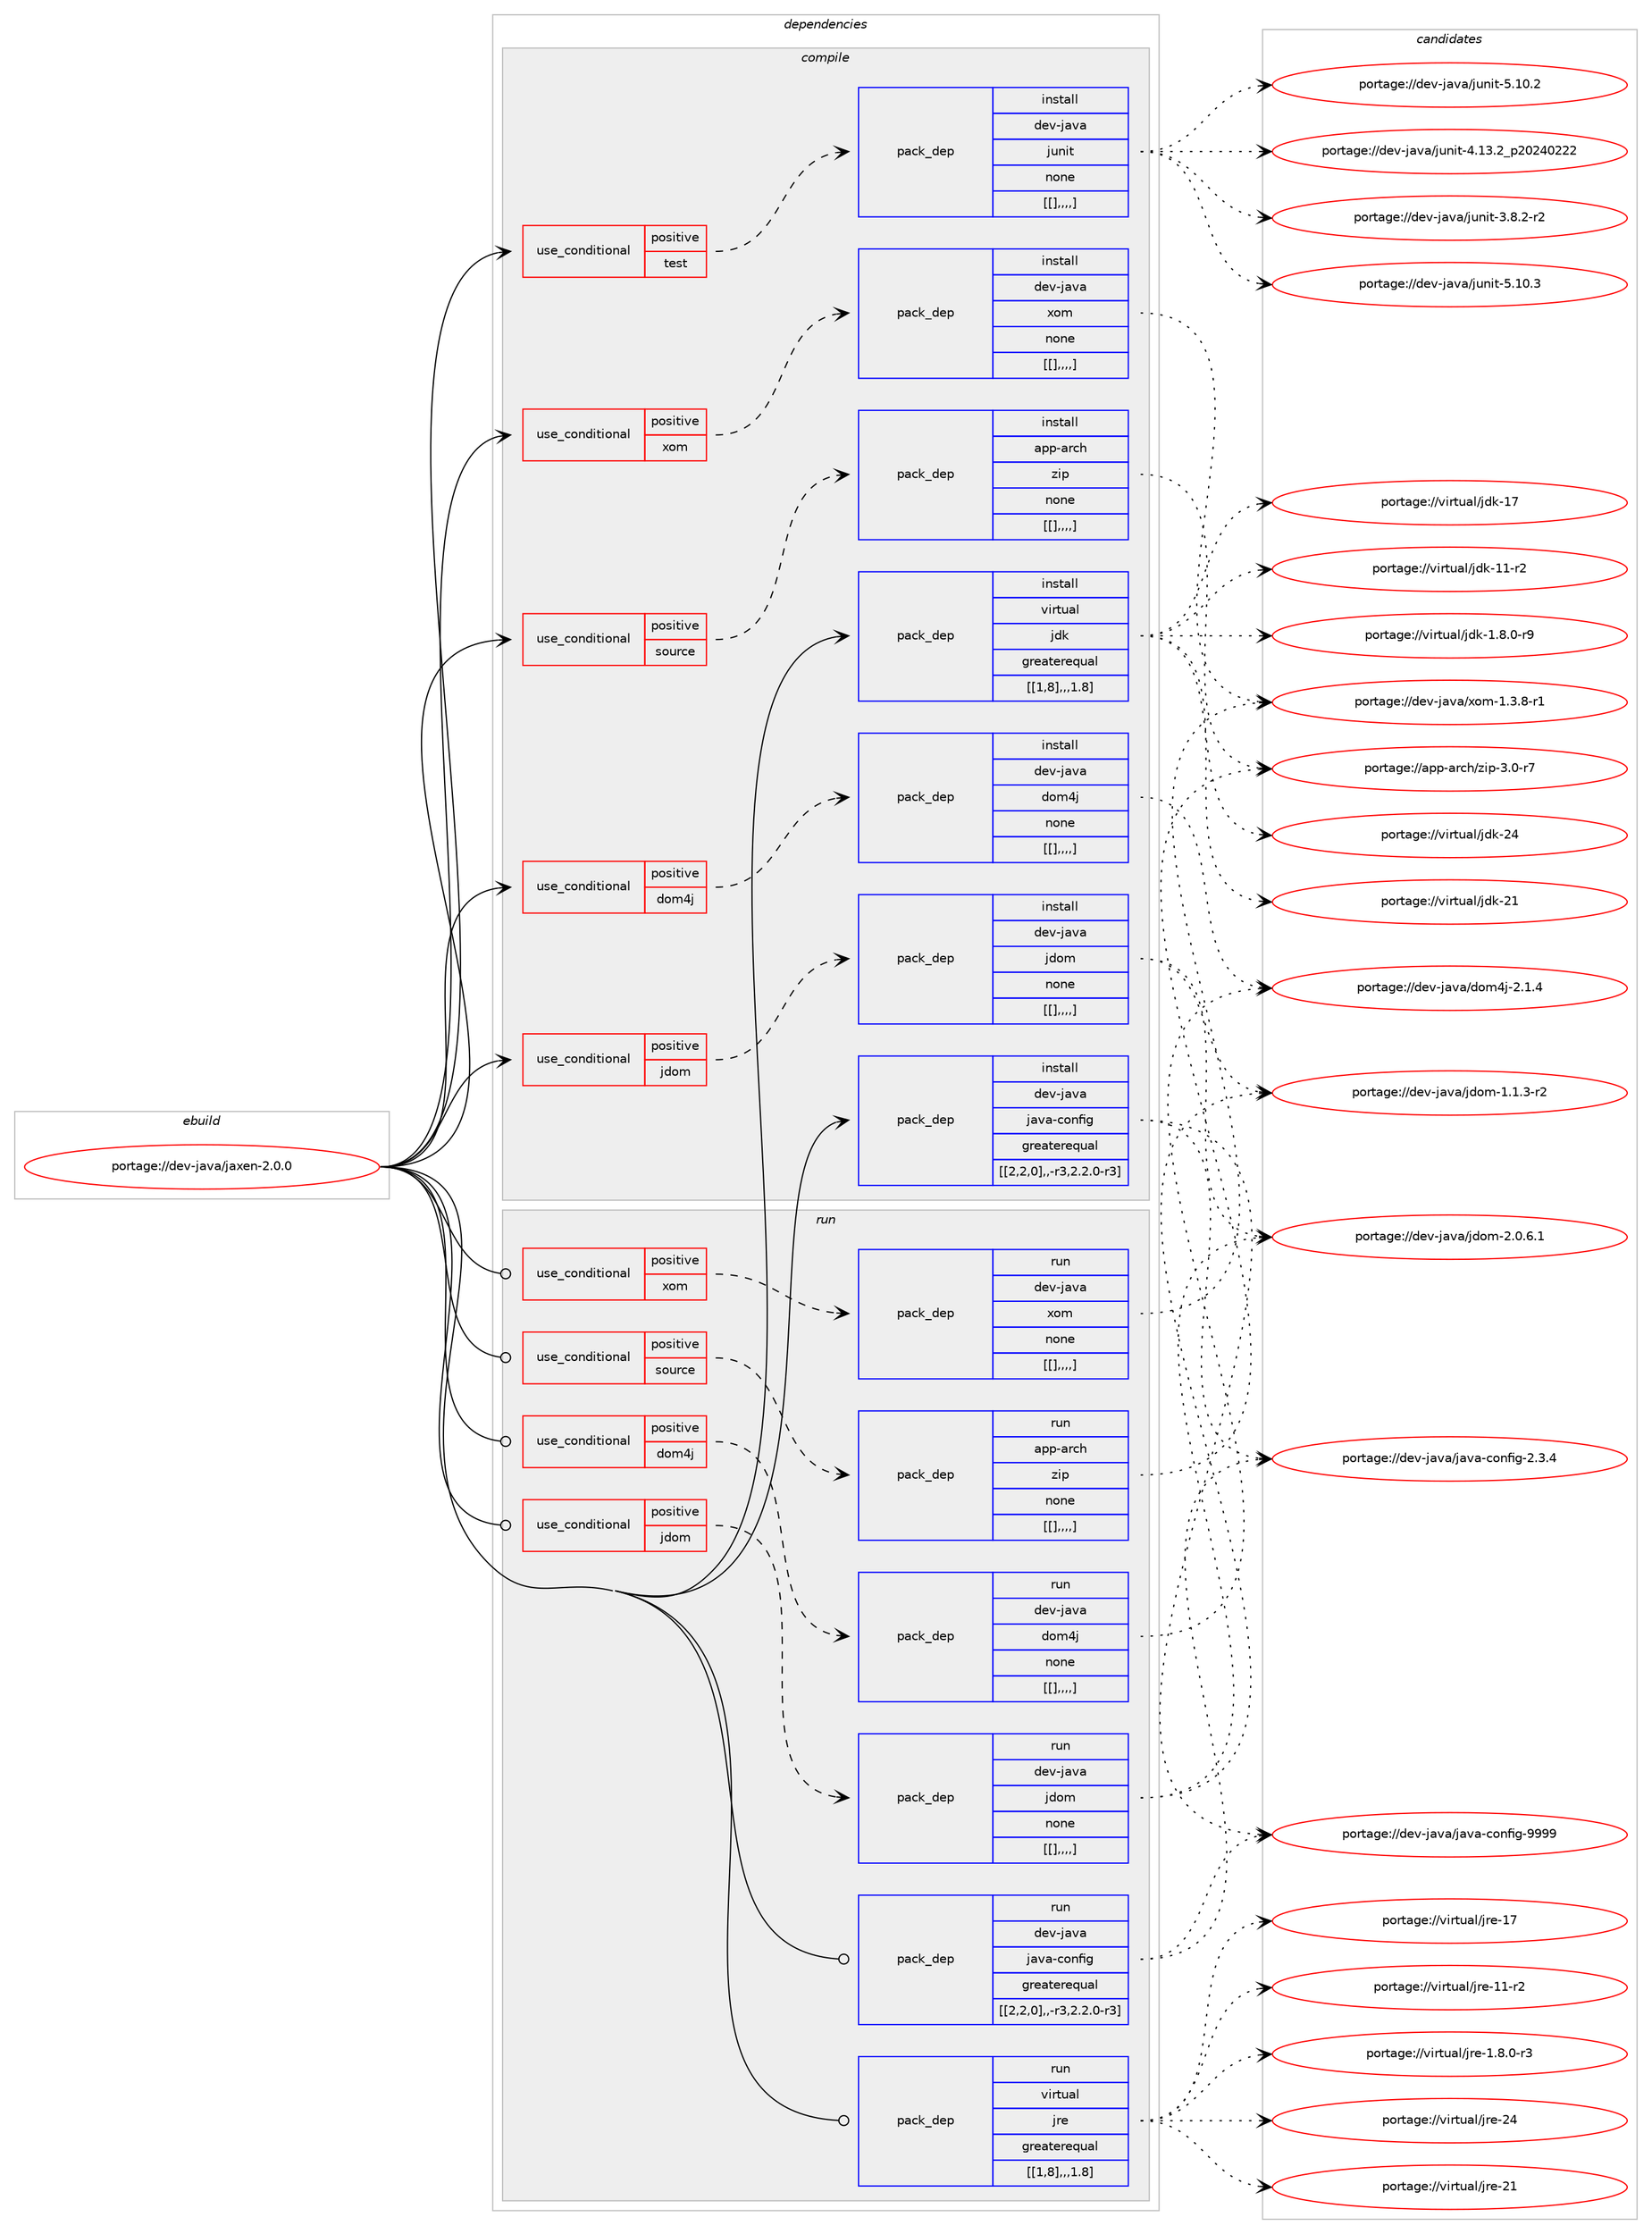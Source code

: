 digraph prolog {

# *************
# Graph options
# *************

newrank=true;
concentrate=true;
compound=true;
graph [rankdir=LR,fontname=Helvetica,fontsize=10,ranksep=1.5];#, ranksep=2.5, nodesep=0.2];
edge  [arrowhead=vee];
node  [fontname=Helvetica,fontsize=10];

# **********
# The ebuild
# **********

subgraph cluster_leftcol {
color=gray;
label=<<i>ebuild</i>>;
id [label="portage://dev-java/jaxen-2.0.0", color=red, width=4, href="../dev-java/jaxen-2.0.0.svg"];
}

# ****************
# The dependencies
# ****************

subgraph cluster_midcol {
color=gray;
label=<<i>dependencies</i>>;
subgraph cluster_compile {
fillcolor="#eeeeee";
style=filled;
label=<<i>compile</i>>;
subgraph cond22361 {
dependency95390 [label=<<TABLE BORDER="0" CELLBORDER="1" CELLSPACING="0" CELLPADDING="4"><TR><TD ROWSPAN="3" CELLPADDING="10">use_conditional</TD></TR><TR><TD>positive</TD></TR><TR><TD>dom4j</TD></TR></TABLE>>, shape=none, color=red];
subgraph pack71979 {
dependency95391 [label=<<TABLE BORDER="0" CELLBORDER="1" CELLSPACING="0" CELLPADDING="4" WIDTH="220"><TR><TD ROWSPAN="6" CELLPADDING="30">pack_dep</TD></TR><TR><TD WIDTH="110">install</TD></TR><TR><TD>dev-java</TD></TR><TR><TD>dom4j</TD></TR><TR><TD>none</TD></TR><TR><TD>[[],,,,]</TD></TR></TABLE>>, shape=none, color=blue];
}
dependency95390:e -> dependency95391:w [weight=20,style="dashed",arrowhead="vee"];
}
id:e -> dependency95390:w [weight=20,style="solid",arrowhead="vee"];
subgraph cond22362 {
dependency95392 [label=<<TABLE BORDER="0" CELLBORDER="1" CELLSPACING="0" CELLPADDING="4"><TR><TD ROWSPAN="3" CELLPADDING="10">use_conditional</TD></TR><TR><TD>positive</TD></TR><TR><TD>jdom</TD></TR></TABLE>>, shape=none, color=red];
subgraph pack71980 {
dependency95393 [label=<<TABLE BORDER="0" CELLBORDER="1" CELLSPACING="0" CELLPADDING="4" WIDTH="220"><TR><TD ROWSPAN="6" CELLPADDING="30">pack_dep</TD></TR><TR><TD WIDTH="110">install</TD></TR><TR><TD>dev-java</TD></TR><TR><TD>jdom</TD></TR><TR><TD>none</TD></TR><TR><TD>[[],,,,]</TD></TR></TABLE>>, shape=none, color=blue];
}
dependency95392:e -> dependency95393:w [weight=20,style="dashed",arrowhead="vee"];
}
id:e -> dependency95392:w [weight=20,style="solid",arrowhead="vee"];
subgraph cond22363 {
dependency95394 [label=<<TABLE BORDER="0" CELLBORDER="1" CELLSPACING="0" CELLPADDING="4"><TR><TD ROWSPAN="3" CELLPADDING="10">use_conditional</TD></TR><TR><TD>positive</TD></TR><TR><TD>source</TD></TR></TABLE>>, shape=none, color=red];
subgraph pack71981 {
dependency95395 [label=<<TABLE BORDER="0" CELLBORDER="1" CELLSPACING="0" CELLPADDING="4" WIDTH="220"><TR><TD ROWSPAN="6" CELLPADDING="30">pack_dep</TD></TR><TR><TD WIDTH="110">install</TD></TR><TR><TD>app-arch</TD></TR><TR><TD>zip</TD></TR><TR><TD>none</TD></TR><TR><TD>[[],,,,]</TD></TR></TABLE>>, shape=none, color=blue];
}
dependency95394:e -> dependency95395:w [weight=20,style="dashed",arrowhead="vee"];
}
id:e -> dependency95394:w [weight=20,style="solid",arrowhead="vee"];
subgraph cond22364 {
dependency95396 [label=<<TABLE BORDER="0" CELLBORDER="1" CELLSPACING="0" CELLPADDING="4"><TR><TD ROWSPAN="3" CELLPADDING="10">use_conditional</TD></TR><TR><TD>positive</TD></TR><TR><TD>test</TD></TR></TABLE>>, shape=none, color=red];
subgraph pack71982 {
dependency95397 [label=<<TABLE BORDER="0" CELLBORDER="1" CELLSPACING="0" CELLPADDING="4" WIDTH="220"><TR><TD ROWSPAN="6" CELLPADDING="30">pack_dep</TD></TR><TR><TD WIDTH="110">install</TD></TR><TR><TD>dev-java</TD></TR><TR><TD>junit</TD></TR><TR><TD>none</TD></TR><TR><TD>[[],,,,]</TD></TR></TABLE>>, shape=none, color=blue];
}
dependency95396:e -> dependency95397:w [weight=20,style="dashed",arrowhead="vee"];
}
id:e -> dependency95396:w [weight=20,style="solid",arrowhead="vee"];
subgraph cond22365 {
dependency95398 [label=<<TABLE BORDER="0" CELLBORDER="1" CELLSPACING="0" CELLPADDING="4"><TR><TD ROWSPAN="3" CELLPADDING="10">use_conditional</TD></TR><TR><TD>positive</TD></TR><TR><TD>xom</TD></TR></TABLE>>, shape=none, color=red];
subgraph pack71983 {
dependency95399 [label=<<TABLE BORDER="0" CELLBORDER="1" CELLSPACING="0" CELLPADDING="4" WIDTH="220"><TR><TD ROWSPAN="6" CELLPADDING="30">pack_dep</TD></TR><TR><TD WIDTH="110">install</TD></TR><TR><TD>dev-java</TD></TR><TR><TD>xom</TD></TR><TR><TD>none</TD></TR><TR><TD>[[],,,,]</TD></TR></TABLE>>, shape=none, color=blue];
}
dependency95398:e -> dependency95399:w [weight=20,style="dashed",arrowhead="vee"];
}
id:e -> dependency95398:w [weight=20,style="solid",arrowhead="vee"];
subgraph pack71984 {
dependency95400 [label=<<TABLE BORDER="0" CELLBORDER="1" CELLSPACING="0" CELLPADDING="4" WIDTH="220"><TR><TD ROWSPAN="6" CELLPADDING="30">pack_dep</TD></TR><TR><TD WIDTH="110">install</TD></TR><TR><TD>dev-java</TD></TR><TR><TD>java-config</TD></TR><TR><TD>greaterequal</TD></TR><TR><TD>[[2,2,0],,-r3,2.2.0-r3]</TD></TR></TABLE>>, shape=none, color=blue];
}
id:e -> dependency95400:w [weight=20,style="solid",arrowhead="vee"];
subgraph pack71985 {
dependency95401 [label=<<TABLE BORDER="0" CELLBORDER="1" CELLSPACING="0" CELLPADDING="4" WIDTH="220"><TR><TD ROWSPAN="6" CELLPADDING="30">pack_dep</TD></TR><TR><TD WIDTH="110">install</TD></TR><TR><TD>virtual</TD></TR><TR><TD>jdk</TD></TR><TR><TD>greaterequal</TD></TR><TR><TD>[[1,8],,,1.8]</TD></TR></TABLE>>, shape=none, color=blue];
}
id:e -> dependency95401:w [weight=20,style="solid",arrowhead="vee"];
}
subgraph cluster_compileandrun {
fillcolor="#eeeeee";
style=filled;
label=<<i>compile and run</i>>;
}
subgraph cluster_run {
fillcolor="#eeeeee";
style=filled;
label=<<i>run</i>>;
subgraph cond22366 {
dependency95402 [label=<<TABLE BORDER="0" CELLBORDER="1" CELLSPACING="0" CELLPADDING="4"><TR><TD ROWSPAN="3" CELLPADDING="10">use_conditional</TD></TR><TR><TD>positive</TD></TR><TR><TD>dom4j</TD></TR></TABLE>>, shape=none, color=red];
subgraph pack71986 {
dependency95403 [label=<<TABLE BORDER="0" CELLBORDER="1" CELLSPACING="0" CELLPADDING="4" WIDTH="220"><TR><TD ROWSPAN="6" CELLPADDING="30">pack_dep</TD></TR><TR><TD WIDTH="110">run</TD></TR><TR><TD>dev-java</TD></TR><TR><TD>dom4j</TD></TR><TR><TD>none</TD></TR><TR><TD>[[],,,,]</TD></TR></TABLE>>, shape=none, color=blue];
}
dependency95402:e -> dependency95403:w [weight=20,style="dashed",arrowhead="vee"];
}
id:e -> dependency95402:w [weight=20,style="solid",arrowhead="odot"];
subgraph cond22367 {
dependency95404 [label=<<TABLE BORDER="0" CELLBORDER="1" CELLSPACING="0" CELLPADDING="4"><TR><TD ROWSPAN="3" CELLPADDING="10">use_conditional</TD></TR><TR><TD>positive</TD></TR><TR><TD>jdom</TD></TR></TABLE>>, shape=none, color=red];
subgraph pack71987 {
dependency95405 [label=<<TABLE BORDER="0" CELLBORDER="1" CELLSPACING="0" CELLPADDING="4" WIDTH="220"><TR><TD ROWSPAN="6" CELLPADDING="30">pack_dep</TD></TR><TR><TD WIDTH="110">run</TD></TR><TR><TD>dev-java</TD></TR><TR><TD>jdom</TD></TR><TR><TD>none</TD></TR><TR><TD>[[],,,,]</TD></TR></TABLE>>, shape=none, color=blue];
}
dependency95404:e -> dependency95405:w [weight=20,style="dashed",arrowhead="vee"];
}
id:e -> dependency95404:w [weight=20,style="solid",arrowhead="odot"];
subgraph cond22368 {
dependency95406 [label=<<TABLE BORDER="0" CELLBORDER="1" CELLSPACING="0" CELLPADDING="4"><TR><TD ROWSPAN="3" CELLPADDING="10">use_conditional</TD></TR><TR><TD>positive</TD></TR><TR><TD>source</TD></TR></TABLE>>, shape=none, color=red];
subgraph pack71988 {
dependency95407 [label=<<TABLE BORDER="0" CELLBORDER="1" CELLSPACING="0" CELLPADDING="4" WIDTH="220"><TR><TD ROWSPAN="6" CELLPADDING="30">pack_dep</TD></TR><TR><TD WIDTH="110">run</TD></TR><TR><TD>app-arch</TD></TR><TR><TD>zip</TD></TR><TR><TD>none</TD></TR><TR><TD>[[],,,,]</TD></TR></TABLE>>, shape=none, color=blue];
}
dependency95406:e -> dependency95407:w [weight=20,style="dashed",arrowhead="vee"];
}
id:e -> dependency95406:w [weight=20,style="solid",arrowhead="odot"];
subgraph cond22369 {
dependency95408 [label=<<TABLE BORDER="0" CELLBORDER="1" CELLSPACING="0" CELLPADDING="4"><TR><TD ROWSPAN="3" CELLPADDING="10">use_conditional</TD></TR><TR><TD>positive</TD></TR><TR><TD>xom</TD></TR></TABLE>>, shape=none, color=red];
subgraph pack71989 {
dependency95409 [label=<<TABLE BORDER="0" CELLBORDER="1" CELLSPACING="0" CELLPADDING="4" WIDTH="220"><TR><TD ROWSPAN="6" CELLPADDING="30">pack_dep</TD></TR><TR><TD WIDTH="110">run</TD></TR><TR><TD>dev-java</TD></TR><TR><TD>xom</TD></TR><TR><TD>none</TD></TR><TR><TD>[[],,,,]</TD></TR></TABLE>>, shape=none, color=blue];
}
dependency95408:e -> dependency95409:w [weight=20,style="dashed",arrowhead="vee"];
}
id:e -> dependency95408:w [weight=20,style="solid",arrowhead="odot"];
subgraph pack71990 {
dependency95410 [label=<<TABLE BORDER="0" CELLBORDER="1" CELLSPACING="0" CELLPADDING="4" WIDTH="220"><TR><TD ROWSPAN="6" CELLPADDING="30">pack_dep</TD></TR><TR><TD WIDTH="110">run</TD></TR><TR><TD>dev-java</TD></TR><TR><TD>java-config</TD></TR><TR><TD>greaterequal</TD></TR><TR><TD>[[2,2,0],,-r3,2.2.0-r3]</TD></TR></TABLE>>, shape=none, color=blue];
}
id:e -> dependency95410:w [weight=20,style="solid",arrowhead="odot"];
subgraph pack71991 {
dependency95411 [label=<<TABLE BORDER="0" CELLBORDER="1" CELLSPACING="0" CELLPADDING="4" WIDTH="220"><TR><TD ROWSPAN="6" CELLPADDING="30">pack_dep</TD></TR><TR><TD WIDTH="110">run</TD></TR><TR><TD>virtual</TD></TR><TR><TD>jre</TD></TR><TR><TD>greaterequal</TD></TR><TR><TD>[[1,8],,,1.8]</TD></TR></TABLE>>, shape=none, color=blue];
}
id:e -> dependency95411:w [weight=20,style="solid",arrowhead="odot"];
}
}

# **************
# The candidates
# **************

subgraph cluster_choices {
rank=same;
color=gray;
label=<<i>candidates</i>>;

subgraph choice71979 {
color=black;
nodesep=1;
choice1001011184510697118974710011110952106455046494652 [label="portage://dev-java/dom4j-2.1.4", color=red, width=4,href="../dev-java/dom4j-2.1.4.svg"];
dependency95391:e -> choice1001011184510697118974710011110952106455046494652:w [style=dotted,weight="100"];
}
subgraph choice71980 {
color=black;
nodesep=1;
choice100101118451069711897471061001111094550464846544649 [label="portage://dev-java/jdom-2.0.6.1", color=red, width=4,href="../dev-java/jdom-2.0.6.1.svg"];
choice100101118451069711897471061001111094549464946514511450 [label="portage://dev-java/jdom-1.1.3-r2", color=red, width=4,href="../dev-java/jdom-1.1.3-r2.svg"];
dependency95393:e -> choice100101118451069711897471061001111094550464846544649:w [style=dotted,weight="100"];
dependency95393:e -> choice100101118451069711897471061001111094549464946514511450:w [style=dotted,weight="100"];
}
subgraph choice71981 {
color=black;
nodesep=1;
choice9711211245971149910447122105112455146484511455 [label="portage://app-arch/zip-3.0-r7", color=red, width=4,href="../app-arch/zip-3.0-r7.svg"];
dependency95395:e -> choice9711211245971149910447122105112455146484511455:w [style=dotted,weight="100"];
}
subgraph choice71982 {
color=black;
nodesep=1;
choice1001011184510697118974710611711010511645534649484651 [label="portage://dev-java/junit-5.10.3", color=red, width=4,href="../dev-java/junit-5.10.3.svg"];
choice1001011184510697118974710611711010511645534649484650 [label="portage://dev-java/junit-5.10.2", color=red, width=4,href="../dev-java/junit-5.10.2.svg"];
choice1001011184510697118974710611711010511645524649514650951125048505248505050 [label="portage://dev-java/junit-4.13.2_p20240222", color=red, width=4,href="../dev-java/junit-4.13.2_p20240222.svg"];
choice100101118451069711897471061171101051164551465646504511450 [label="portage://dev-java/junit-3.8.2-r2", color=red, width=4,href="../dev-java/junit-3.8.2-r2.svg"];
dependency95397:e -> choice1001011184510697118974710611711010511645534649484651:w [style=dotted,weight="100"];
dependency95397:e -> choice1001011184510697118974710611711010511645534649484650:w [style=dotted,weight="100"];
dependency95397:e -> choice1001011184510697118974710611711010511645524649514650951125048505248505050:w [style=dotted,weight="100"];
dependency95397:e -> choice100101118451069711897471061171101051164551465646504511450:w [style=dotted,weight="100"];
}
subgraph choice71983 {
color=black;
nodesep=1;
choice100101118451069711897471201111094549465146564511449 [label="portage://dev-java/xom-1.3.8-r1", color=red, width=4,href="../dev-java/xom-1.3.8-r1.svg"];
dependency95399:e -> choice100101118451069711897471201111094549465146564511449:w [style=dotted,weight="100"];
}
subgraph choice71984 {
color=black;
nodesep=1;
choice10010111845106971189747106971189745991111101021051034557575757 [label="portage://dev-java/java-config-9999", color=red, width=4,href="../dev-java/java-config-9999.svg"];
choice1001011184510697118974710697118974599111110102105103455046514652 [label="portage://dev-java/java-config-2.3.4", color=red, width=4,href="../dev-java/java-config-2.3.4.svg"];
dependency95400:e -> choice10010111845106971189747106971189745991111101021051034557575757:w [style=dotted,weight="100"];
dependency95400:e -> choice1001011184510697118974710697118974599111110102105103455046514652:w [style=dotted,weight="100"];
}
subgraph choice71985 {
color=black;
nodesep=1;
choice1181051141161179710847106100107455052 [label="portage://virtual/jdk-24", color=red, width=4,href="../virtual/jdk-24.svg"];
choice1181051141161179710847106100107455049 [label="portage://virtual/jdk-21", color=red, width=4,href="../virtual/jdk-21.svg"];
choice1181051141161179710847106100107454955 [label="portage://virtual/jdk-17", color=red, width=4,href="../virtual/jdk-17.svg"];
choice11810511411611797108471061001074549494511450 [label="portage://virtual/jdk-11-r2", color=red, width=4,href="../virtual/jdk-11-r2.svg"];
choice11810511411611797108471061001074549465646484511457 [label="portage://virtual/jdk-1.8.0-r9", color=red, width=4,href="../virtual/jdk-1.8.0-r9.svg"];
dependency95401:e -> choice1181051141161179710847106100107455052:w [style=dotted,weight="100"];
dependency95401:e -> choice1181051141161179710847106100107455049:w [style=dotted,weight="100"];
dependency95401:e -> choice1181051141161179710847106100107454955:w [style=dotted,weight="100"];
dependency95401:e -> choice11810511411611797108471061001074549494511450:w [style=dotted,weight="100"];
dependency95401:e -> choice11810511411611797108471061001074549465646484511457:w [style=dotted,weight="100"];
}
subgraph choice71986 {
color=black;
nodesep=1;
choice1001011184510697118974710011110952106455046494652 [label="portage://dev-java/dom4j-2.1.4", color=red, width=4,href="../dev-java/dom4j-2.1.4.svg"];
dependency95403:e -> choice1001011184510697118974710011110952106455046494652:w [style=dotted,weight="100"];
}
subgraph choice71987 {
color=black;
nodesep=1;
choice100101118451069711897471061001111094550464846544649 [label="portage://dev-java/jdom-2.0.6.1", color=red, width=4,href="../dev-java/jdom-2.0.6.1.svg"];
choice100101118451069711897471061001111094549464946514511450 [label="portage://dev-java/jdom-1.1.3-r2", color=red, width=4,href="../dev-java/jdom-1.1.3-r2.svg"];
dependency95405:e -> choice100101118451069711897471061001111094550464846544649:w [style=dotted,weight="100"];
dependency95405:e -> choice100101118451069711897471061001111094549464946514511450:w [style=dotted,weight="100"];
}
subgraph choice71988 {
color=black;
nodesep=1;
choice9711211245971149910447122105112455146484511455 [label="portage://app-arch/zip-3.0-r7", color=red, width=4,href="../app-arch/zip-3.0-r7.svg"];
dependency95407:e -> choice9711211245971149910447122105112455146484511455:w [style=dotted,weight="100"];
}
subgraph choice71989 {
color=black;
nodesep=1;
choice100101118451069711897471201111094549465146564511449 [label="portage://dev-java/xom-1.3.8-r1", color=red, width=4,href="../dev-java/xom-1.3.8-r1.svg"];
dependency95409:e -> choice100101118451069711897471201111094549465146564511449:w [style=dotted,weight="100"];
}
subgraph choice71990 {
color=black;
nodesep=1;
choice10010111845106971189747106971189745991111101021051034557575757 [label="portage://dev-java/java-config-9999", color=red, width=4,href="../dev-java/java-config-9999.svg"];
choice1001011184510697118974710697118974599111110102105103455046514652 [label="portage://dev-java/java-config-2.3.4", color=red, width=4,href="../dev-java/java-config-2.3.4.svg"];
dependency95410:e -> choice10010111845106971189747106971189745991111101021051034557575757:w [style=dotted,weight="100"];
dependency95410:e -> choice1001011184510697118974710697118974599111110102105103455046514652:w [style=dotted,weight="100"];
}
subgraph choice71991 {
color=black;
nodesep=1;
choice1181051141161179710847106114101455052 [label="portage://virtual/jre-24", color=red, width=4,href="../virtual/jre-24.svg"];
choice1181051141161179710847106114101455049 [label="portage://virtual/jre-21", color=red, width=4,href="../virtual/jre-21.svg"];
choice1181051141161179710847106114101454955 [label="portage://virtual/jre-17", color=red, width=4,href="../virtual/jre-17.svg"];
choice11810511411611797108471061141014549494511450 [label="portage://virtual/jre-11-r2", color=red, width=4,href="../virtual/jre-11-r2.svg"];
choice11810511411611797108471061141014549465646484511451 [label="portage://virtual/jre-1.8.0-r3", color=red, width=4,href="../virtual/jre-1.8.0-r3.svg"];
dependency95411:e -> choice1181051141161179710847106114101455052:w [style=dotted,weight="100"];
dependency95411:e -> choice1181051141161179710847106114101455049:w [style=dotted,weight="100"];
dependency95411:e -> choice1181051141161179710847106114101454955:w [style=dotted,weight="100"];
dependency95411:e -> choice11810511411611797108471061141014549494511450:w [style=dotted,weight="100"];
dependency95411:e -> choice11810511411611797108471061141014549465646484511451:w [style=dotted,weight="100"];
}
}

}

